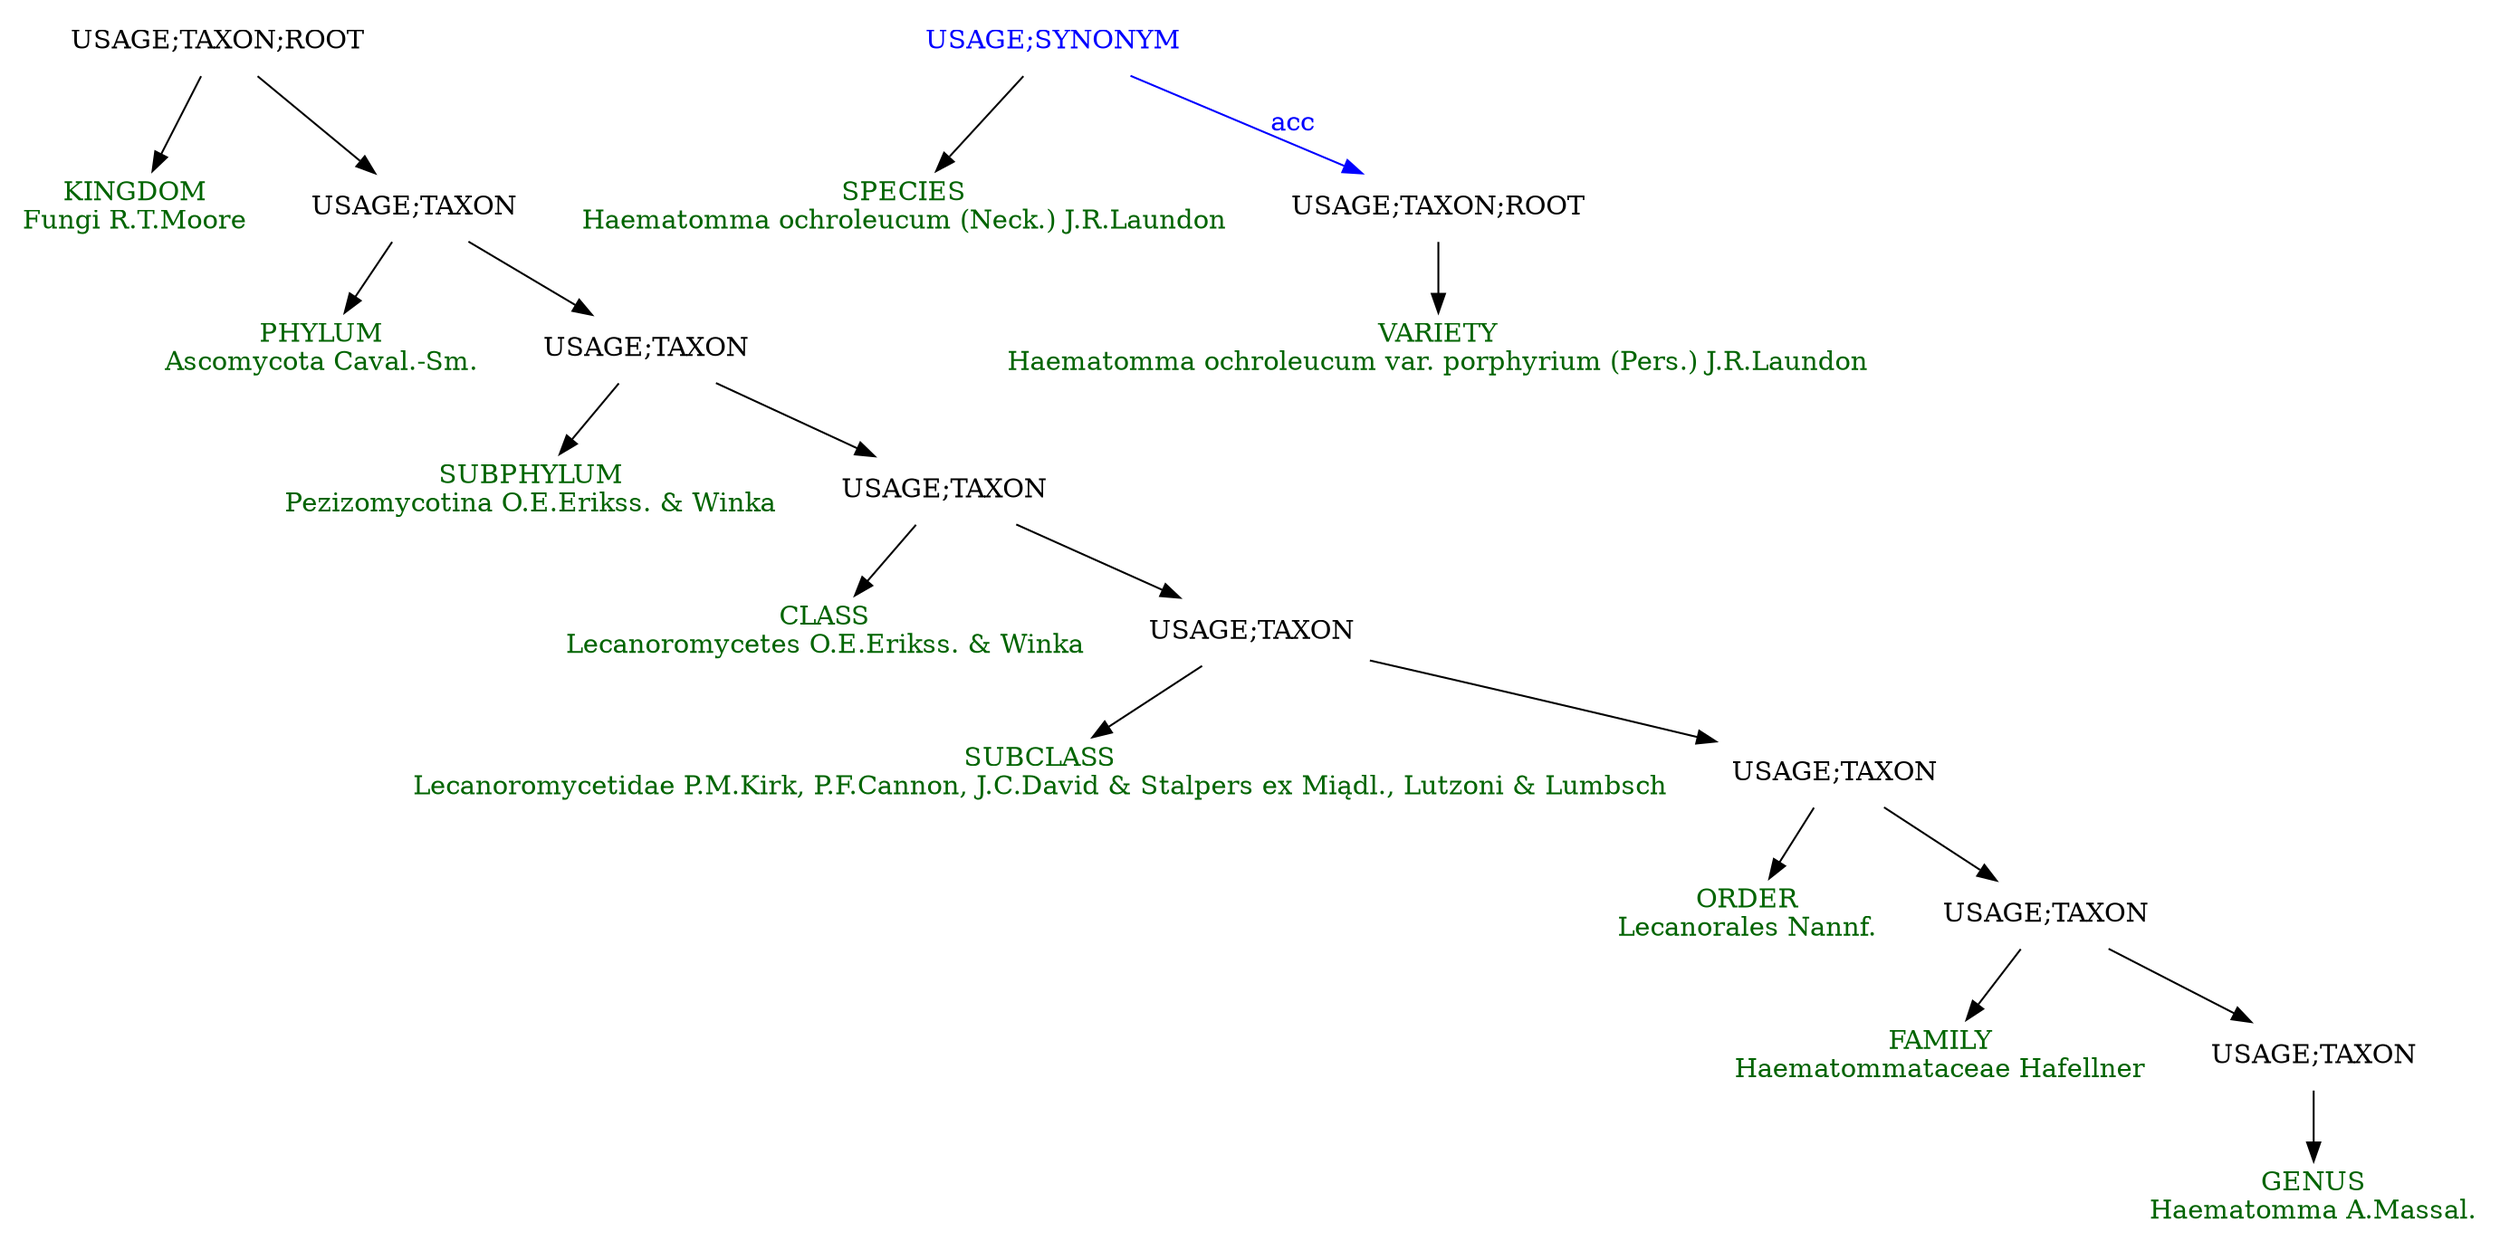 digraph G {
  node [shape=plaintext]

  n0  [label="KINGDOM\nFungi R.T.Moore", fontcolor=darkgreen]
  n1  [label="USAGE;TAXON;ROOT"]
  n1 -> n3
  n1 -> n0
  n2  [label="PHYLUM\nAscomycota Caval.-Sm.", fontcolor=darkgreen]
  n3  [label="USAGE;TAXON"]
  n3 -> n5
  n3 -> n2
  n4  [label="SUBPHYLUM\nPezizomycotina O.E.Erikss. & Winka", fontcolor=darkgreen]
  n5  [label="USAGE;TAXON"]
  n5 -> n7
  n5 -> n4
  n6  [label="CLASS\nLecanoromycetes O.E.Erikss. & Winka", fontcolor=darkgreen]
  n7  [label="USAGE;TAXON"]
  n7 -> n9
  n7 -> n6
  n8  [label="SUBCLASS\nLecanoromycetidae P.M.Kirk, P.F.Cannon, J.C.David & Stalpers ex Miądl., Lutzoni & Lumbsch", fontcolor=darkgreen]
  n9  [label="USAGE;TAXON"]
  n9 -> n11
  n9 -> n8
  n10  [label="ORDER\nLecanorales Nannf.", fontcolor=darkgreen]
  n11  [label="USAGE;TAXON"]
  n11 -> n13
  n11 -> n10
  n12  [label="FAMILY\nHaematommataceae Hafellner", fontcolor=darkgreen]
  n13  [label="USAGE;TAXON"]
  n13 -> n15
  n13 -> n12
  n14  [label="GENUS\nHaematomma A.Massal.", fontcolor=darkgreen]
  n15  [label="USAGE;TAXON"]
  n15 -> n14
  n16  [label="SPECIES\nHaematomma ochroleucum (Neck.) J.R.Laundon", fontcolor=darkgreen]
  n17  [label="USAGE;SYNONYM", fontcolor=blue]
  n17 -> n19  [color=blue, fontcolor=blue, label="acc"]
  n17 -> n16
  n18  [label="VARIETY\nHaematomma ochroleucum var. porphyrium (Pers.) J.R.Laundon", fontcolor=darkgreen]
  n19  [label="USAGE;TAXON;ROOT"]
  n19 -> n18
}
